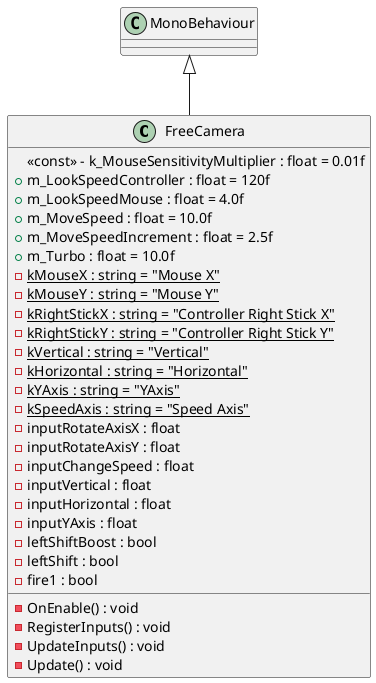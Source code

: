 @startuml
class FreeCamera {
    <<const>> - k_MouseSensitivityMultiplier : float = 0.01f
    + m_LookSpeedController : float = 120f
    + m_LookSpeedMouse : float = 4.0f
    + m_MoveSpeed : float = 10.0f
    + m_MoveSpeedIncrement : float = 2.5f
    + m_Turbo : float = 10.0f
    - {static} kMouseX : string = "Mouse X"
    - {static} kMouseY : string = "Mouse Y"
    - {static} kRightStickX : string = "Controller Right Stick X"
    - {static} kRightStickY : string = "Controller Right Stick Y"
    - {static} kVertical : string = "Vertical"
    - {static} kHorizontal : string = "Horizontal"
    - {static} kYAxis : string = "YAxis"
    - {static} kSpeedAxis : string = "Speed Axis"
    - OnEnable() : void
    - RegisterInputs() : void
    - inputRotateAxisX : float
    - inputRotateAxisY : float
    - inputChangeSpeed : float
    - inputVertical : float
    - inputHorizontal : float
    - inputYAxis : float
    - leftShiftBoost : bool
    - leftShift : bool
    - fire1 : bool
    - UpdateInputs() : void
    - Update() : void
}
MonoBehaviour <|-- FreeCamera
@enduml
